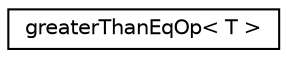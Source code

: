 digraph "Graphical Class Hierarchy"
{
 // LATEX_PDF_SIZE
  edge [fontname="Helvetica",fontsize="10",labelfontname="Helvetica",labelfontsize="10"];
  node [fontname="Helvetica",fontsize="10",shape=record];
  rankdir="LR";
  Node0 [label="greaterThanEqOp\< T \>",height=0.2,width=0.4,color="black", fillcolor="white", style="filled",URL="$structpFlow_1_1greaterThanEqOp.html",tooltip=" "];
}
